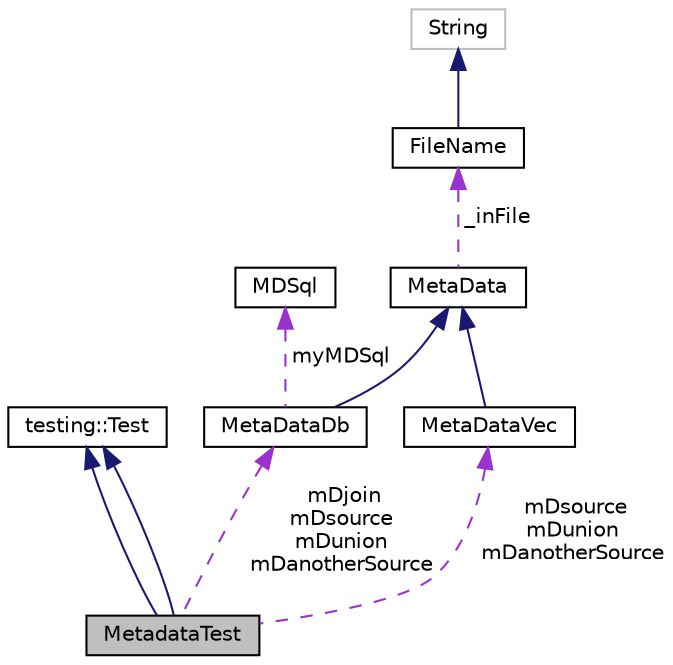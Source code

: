 digraph "MetadataTest"
{
  edge [fontname="Helvetica",fontsize="10",labelfontname="Helvetica",labelfontsize="10"];
  node [fontname="Helvetica",fontsize="10",shape=record];
  Node2 [label="MetadataTest",height=0.2,width=0.4,color="black", fillcolor="grey75", style="filled", fontcolor="black"];
  Node3 -> Node2 [dir="back",color="midnightblue",fontsize="10",style="solid",fontname="Helvetica"];
  Node3 [label="testing::Test",height=0.2,width=0.4,color="black", fillcolor="white", style="filled",URL="$classtesting_1_1Test.html"];
  Node3 -> Node2 [dir="back",color="midnightblue",fontsize="10",style="solid",fontname="Helvetica"];
  Node4 -> Node2 [dir="back",color="darkorchid3",fontsize="10",style="dashed",label=" mDsource\nmDunion\nmDanotherSource" ,fontname="Helvetica"];
  Node4 [label="MetaDataVec",height=0.2,width=0.4,color="black", fillcolor="white", style="filled",URL="$classMetaDataVec.html"];
  Node5 -> Node4 [dir="back",color="midnightblue",fontsize="10",style="solid",fontname="Helvetica"];
  Node5 [label="MetaData",height=0.2,width=0.4,color="black", fillcolor="white", style="filled",URL="$classMetaData.html"];
  Node6 -> Node5 [dir="back",color="darkorchid3",fontsize="10",style="dashed",label=" _inFile" ,fontname="Helvetica"];
  Node6 [label="FileName",height=0.2,width=0.4,color="black", fillcolor="white", style="filled",URL="$classFileName.html"];
  Node7 -> Node6 [dir="back",color="midnightblue",fontsize="10",style="solid",fontname="Helvetica"];
  Node7 [label="String",height=0.2,width=0.4,color="grey75", fillcolor="white", style="filled"];
  Node8 -> Node2 [dir="back",color="darkorchid3",fontsize="10",style="dashed",label=" mDjoin\nmDsource\nmDunion\nmDanotherSource" ,fontname="Helvetica"];
  Node8 [label="MetaDataDb",height=0.2,width=0.4,color="black", fillcolor="white", style="filled",URL="$classMetaDataDb.html"];
  Node5 -> Node8 [dir="back",color="midnightblue",fontsize="10",style="solid",fontname="Helvetica"];
  Node9 -> Node8 [dir="back",color="darkorchid3",fontsize="10",style="dashed",label=" myMDSql" ,fontname="Helvetica"];
  Node9 [label="MDSql",height=0.2,width=0.4,color="black", fillcolor="white", style="filled",URL="$classMDSql.html"];
}
